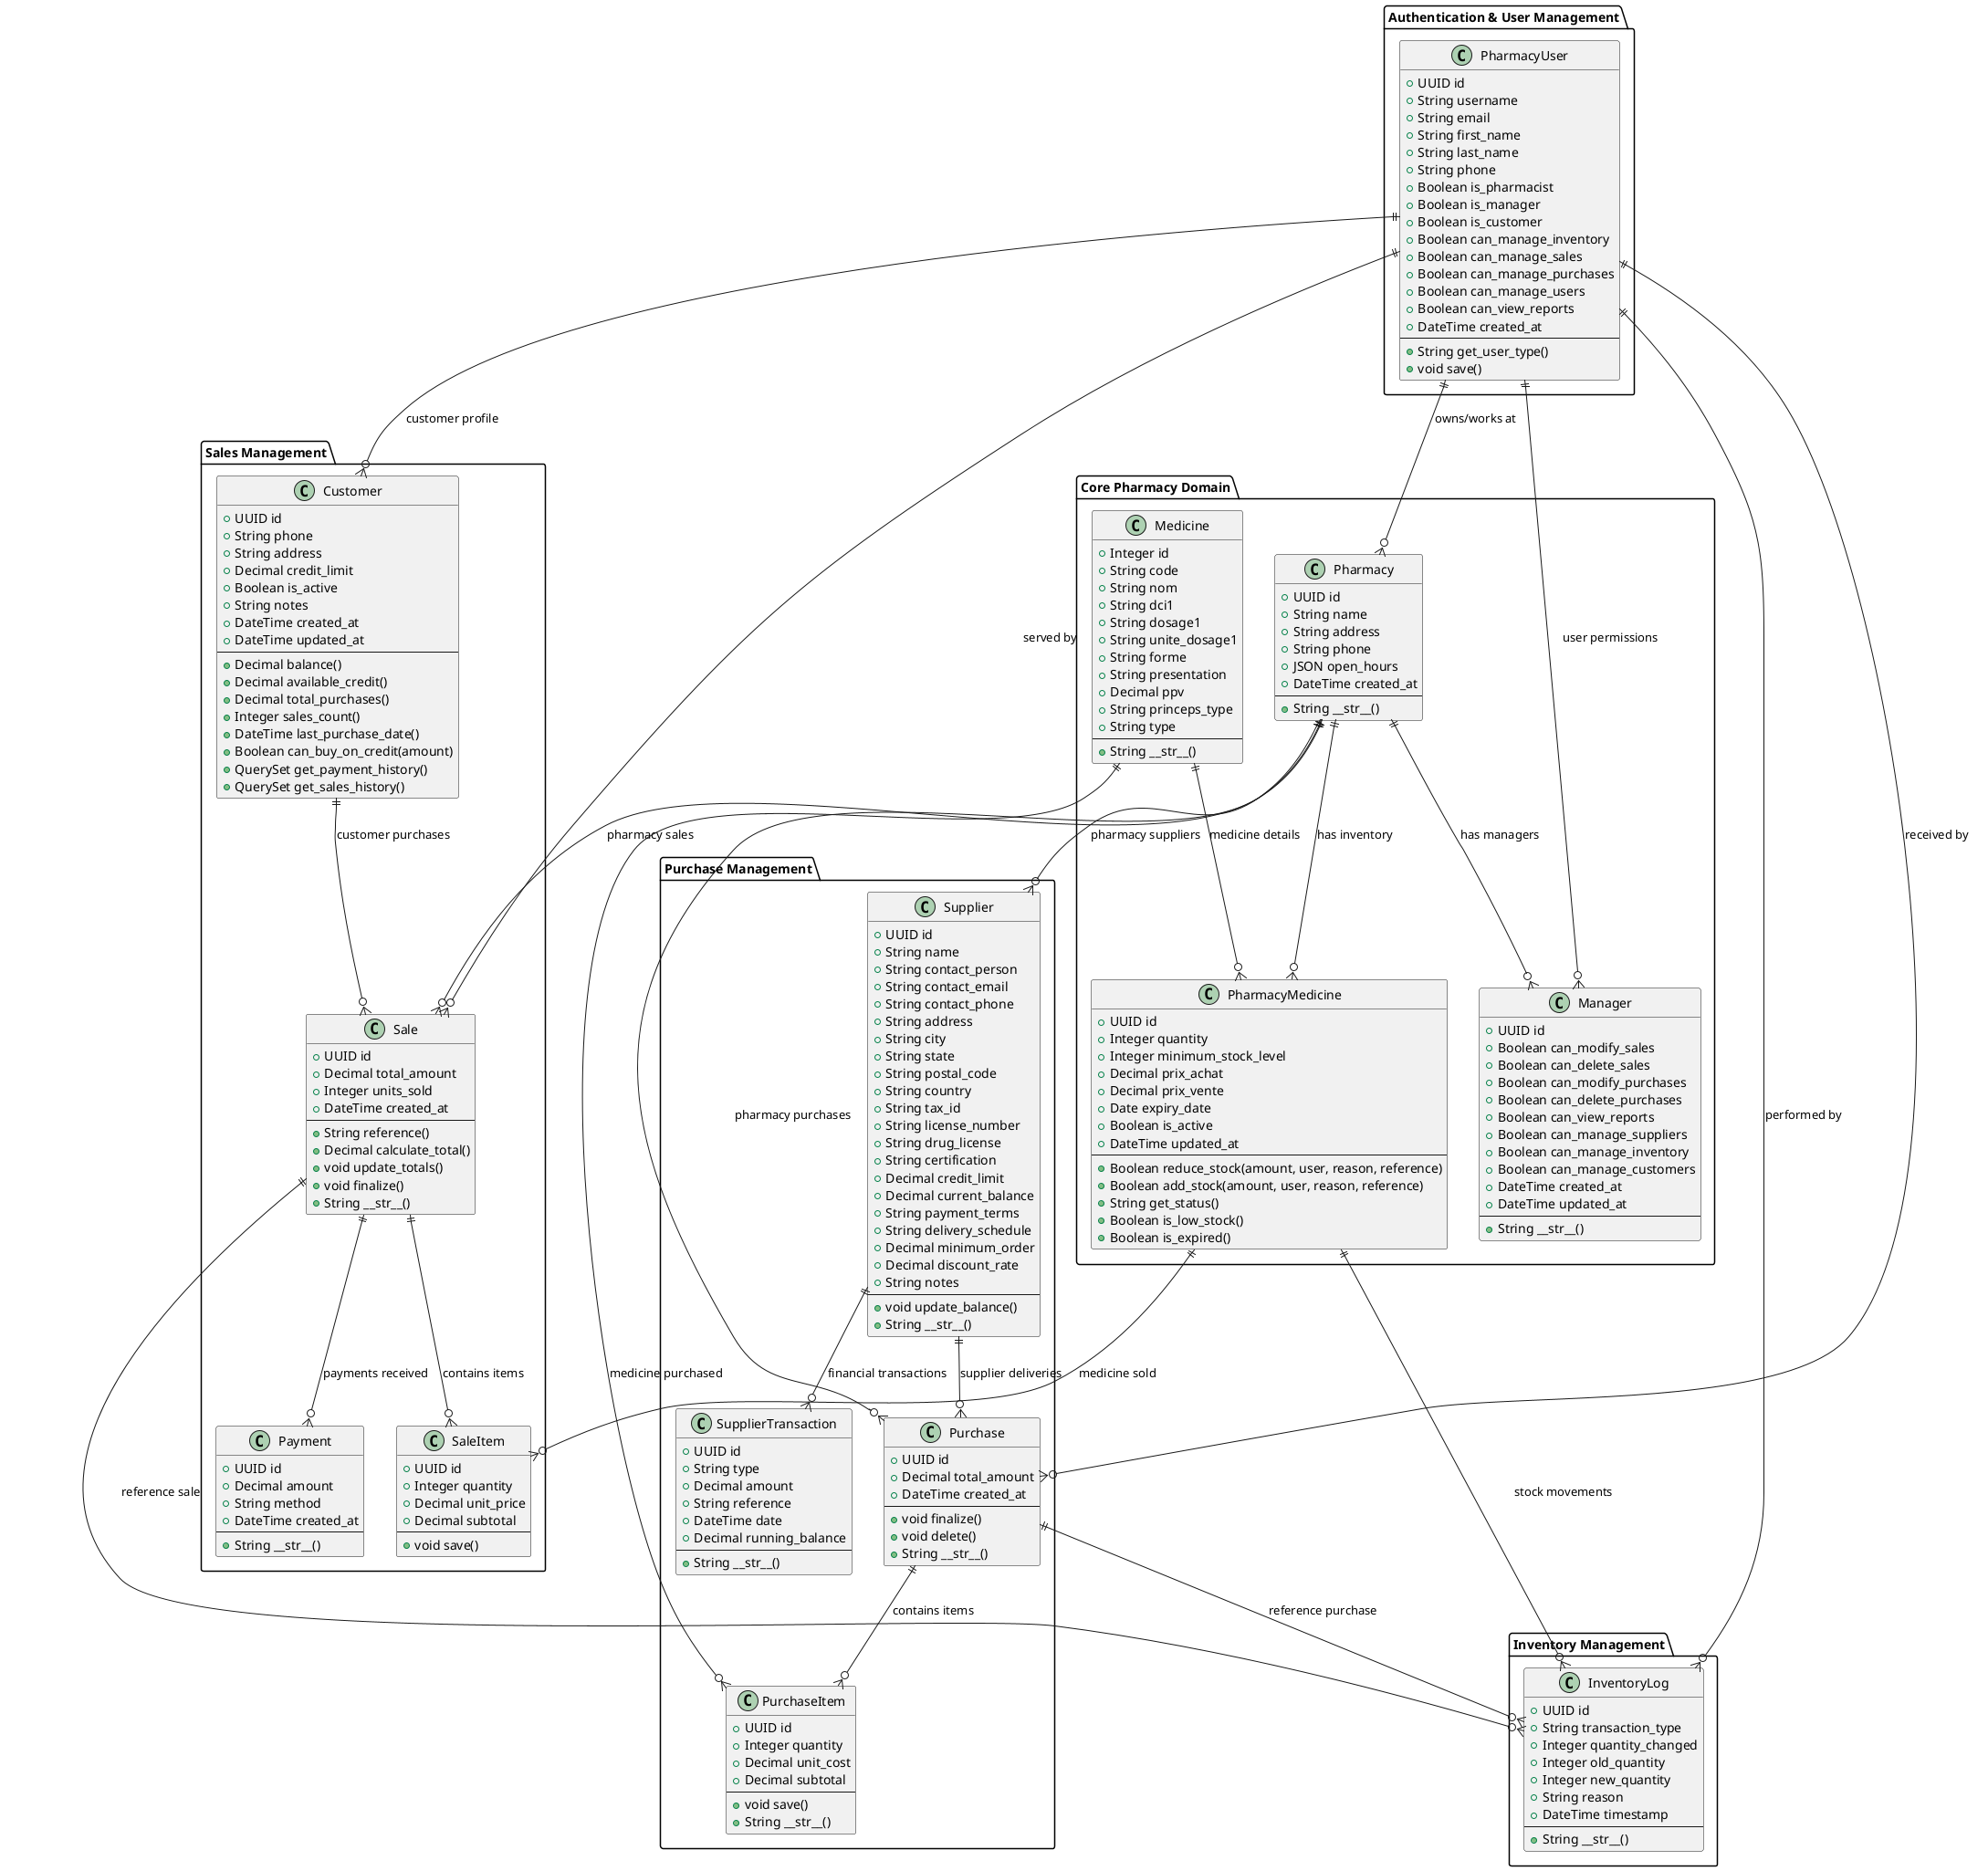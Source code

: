 @startuml Pharmacy Management System - Class Diagram

!define ENTITY_COLOR #E1F5FE
!define SERVICE_COLOR #FFF3E0
!define MODEL_COLOR #E8F5E8

package "Authentication & User Management" as Auth {
  class PharmacyUser {
    +UUID id
    +String username
    +String email
    +String first_name
    +String last_name
    +String phone
    +Boolean is_pharmacist
    +Boolean is_manager
    +Boolean is_customer
    +Boolean can_manage_inventory
    +Boolean can_manage_sales
    +Boolean can_manage_purchases
    +Boolean can_manage_users
    +Boolean can_view_reports
    +DateTime created_at
    --
    +String get_user_type()
    +void save()
  }
}

package "Core Pharmacy Domain" as Core {
  class Pharmacy {
    +UUID id
    +String name
    +String address
    +String phone
    +JSON open_hours
    +DateTime created_at
    --
    +String __str__()
  }

  class Manager {
    +UUID id
    +Boolean can_modify_sales
    +Boolean can_delete_sales
    +Boolean can_modify_purchases
    +Boolean can_delete_purchases
    +Boolean can_view_reports
    +Boolean can_manage_suppliers
    +Boolean can_manage_inventory
    +Boolean can_manage_customers
    +DateTime created_at
    +DateTime updated_at
    --
    +String __str__()
  }

  class Medicine {
    +Integer id
    +String code
    +String nom
    +String dci1
    +String dosage1
    +String unite_dosage1
    +String forme
    +String presentation
    +Decimal ppv
    +String princeps_type
    +String type
    --
    +String __str__()
  }

  class PharmacyMedicine {
    +UUID id
    +Integer quantity
    +Integer minimum_stock_level
    +Decimal prix_achat
    +Decimal prix_vente
    +Date expiry_date
    +Boolean is_active
    +DateTime updated_at
    --
    +Boolean reduce_stock(amount, user, reason, reference)
    +Boolean add_stock(amount, user, reason, reference)
    +String get_status()
    +Boolean is_low_stock()
    +Boolean is_expired()
  }
}

package "Sales Management" as Sales {
  class Customer {
    +UUID id
    +String phone
    +String address
    +Decimal credit_limit
    +Boolean is_active
    +String notes
    +DateTime created_at
    +DateTime updated_at
    --
    +Decimal balance()
    +Decimal available_credit()
    +Decimal total_purchases()
    +Integer sales_count()
    +DateTime last_purchase_date()
    +Boolean can_buy_on_credit(amount)
    +QuerySet get_payment_history()
    +QuerySet get_sales_history()
  }

  class Sale {
    +UUID id
    +Decimal total_amount
    +Integer units_sold
    +DateTime created_at
    --
    +String reference()
    +Decimal calculate_total()
    +void update_totals()
    +void finalize()
    +String __str__()
  }

  class SaleItem {
    +UUID id
    +Integer quantity
    +Decimal unit_price
    +Decimal subtotal
    --
    +void save()
  }

  class Payment {
    +UUID id
    +Decimal amount
    +String method
    +DateTime created_at
    --
    +String __str__()
  }
}

package "Purchase Management" as Purchases {
  class Supplier {
    +UUID id
    +String name
    +String contact_person
    +String contact_email
    +String contact_phone
    +String address
    +String city
    +String state
    +String postal_code
    +String country
    +String tax_id
    +String license_number
    +String drug_license
    +String certification
    +Decimal credit_limit
    +Decimal current_balance
    +String payment_terms
    +String delivery_schedule
    +Decimal minimum_order
    +Decimal discount_rate
    +String notes
    --
    +void update_balance()
    +String __str__()
  }

  class Purchase {
    +UUID id
    +Decimal total_amount
    +DateTime created_at
    --
    +void finalize()
    +void delete()
    +String __str__()
  }

  class PurchaseItem {
    +UUID id
    +Integer quantity
    +Decimal unit_cost
    +Decimal subtotal
    --
    +void save()
    +String __str__()
  }

  class SupplierTransaction {
    +UUID id
    +String type
    +Decimal amount
    +String reference
    +DateTime date
    +Decimal running_balance
    --
    +String __str__()
  }
}

package "Inventory Management" as Inventory {
  class InventoryLog {
    +UUID id
    +String transaction_type
    +Integer quantity_changed
    +Integer old_quantity
    +Integer new_quantity
    +String reason
    +DateTime timestamp
    --
    +String __str__()
  }
}

' Relationships
PharmacyUser ||--o{ Pharmacy : "owns/works at"
Pharmacy ||--o{ Manager : "has managers"
PharmacyUser ||--o{ Manager : "user permissions"
Pharmacy ||--o{ PharmacyMedicine : "has inventory"
Medicine ||--o{ PharmacyMedicine : "medicine details"

PharmacyUser ||--o{ Customer : "customer profile"
Pharmacy ||--o{ Sale : "pharmacy sales"
Customer ||--o{ Sale : "customer purchases"
PharmacyUser ||--o{ Sale : "served by"
Sale ||--o{ SaleItem : "contains items"
PharmacyMedicine ||--o{ SaleItem : "medicine sold"
Sale ||--o{ Payment : "payments received"

Pharmacy ||--o{ Supplier : "pharmacy suppliers"
Pharmacy ||--o{ Purchase : "pharmacy purchases"
Supplier ||--o{ Purchase : "supplier deliveries"
PharmacyUser ||--o{ Purchase : "received by"
Purchase ||--o{ PurchaseItem : "contains items"
Medicine ||--o{ PurchaseItem : "medicine purchased"
Supplier ||--o{ SupplierTransaction : "financial transactions"

PharmacyMedicine ||--o{ InventoryLog : "stock movements"
PharmacyUser ||--o{ InventoryLog : "performed by"
Sale ||--o{ InventoryLog : "reference sale"
Purchase ||--o{ InventoryLog : "reference purchase"

@enduml
